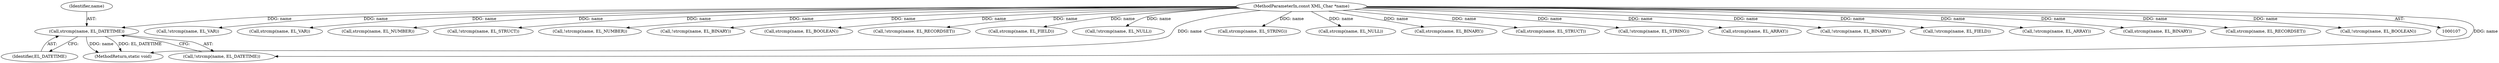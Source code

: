 digraph "0_php_b1bd4119bcafab6f9a8f84d92cd65eec3afeface@API" {
"1000174" [label="(Call,strcmp(name, EL_DATETIME))"];
"1000109" [label="(MethodParameterIn,const XML_Char *name)"];
"1000528" [label="(MethodReturn,static void)"];
"1000174" [label="(Call,strcmp(name, EL_DATETIME))"];
"1000496" [label="(Call,!strcmp(name, EL_VAR))"];
"1000497" [label="(Call,strcmp(name, EL_VAR))"];
"1000140" [label="(Call,strcmp(name, EL_NUMBER))"];
"1000159" [label="(Call,!strcmp(name, EL_STRUCT))"];
"1000139" [label="(Call,!strcmp(name, EL_NUMBER))"];
"1000173" [label="(Call,!strcmp(name, EL_DATETIME))"];
"1000212" [label="(Call,!strcmp(name, EL_BINARY))"];
"1000145" [label="(Call,strcmp(name, EL_BOOLEAN))"];
"1000164" [label="(Call,!strcmp(name, EL_RECORDSET))"];
"1000511" [label="(Call,strcmp(name, EL_FIELD))"];
"1000149" [label="(Call,!strcmp(name, EL_NULL))"];
"1000135" [label="(Call,strcmp(name, EL_STRING))"];
"1000150" [label="(Call,strcmp(name, EL_NULL))"];
"1000170" [label="(Call,strcmp(name, EL_BINARY))"];
"1000160" [label="(Call,strcmp(name, EL_STRUCT))"];
"1000134" [label="(Call,!strcmp(name, EL_STRING))"];
"1000155" [label="(Call,strcmp(name, EL_ARRAY))"];
"1000176" [label="(Identifier,EL_DATETIME)"];
"1000169" [label="(Call,!strcmp(name, EL_BINARY))"];
"1000510" [label="(Call,!strcmp(name, EL_FIELD))"];
"1000175" [label="(Identifier,name)"];
"1000154" [label="(Call,!strcmp(name, EL_ARRAY))"];
"1000213" [label="(Call,strcmp(name, EL_BINARY))"];
"1000109" [label="(MethodParameterIn,const XML_Char *name)"];
"1000165" [label="(Call,strcmp(name, EL_RECORDSET))"];
"1000144" [label="(Call,!strcmp(name, EL_BOOLEAN))"];
"1000174" -> "1000173"  [label="AST: "];
"1000174" -> "1000176"  [label="CFG: "];
"1000175" -> "1000174"  [label="AST: "];
"1000176" -> "1000174"  [label="AST: "];
"1000173" -> "1000174"  [label="CFG: "];
"1000174" -> "1000528"  [label="DDG: EL_DATETIME"];
"1000174" -> "1000528"  [label="DDG: name"];
"1000109" -> "1000174"  [label="DDG: name"];
"1000109" -> "1000107"  [label="AST: "];
"1000109" -> "1000528"  [label="DDG: name"];
"1000109" -> "1000134"  [label="DDG: name"];
"1000109" -> "1000135"  [label="DDG: name"];
"1000109" -> "1000139"  [label="DDG: name"];
"1000109" -> "1000140"  [label="DDG: name"];
"1000109" -> "1000144"  [label="DDG: name"];
"1000109" -> "1000145"  [label="DDG: name"];
"1000109" -> "1000149"  [label="DDG: name"];
"1000109" -> "1000150"  [label="DDG: name"];
"1000109" -> "1000154"  [label="DDG: name"];
"1000109" -> "1000155"  [label="DDG: name"];
"1000109" -> "1000159"  [label="DDG: name"];
"1000109" -> "1000160"  [label="DDG: name"];
"1000109" -> "1000164"  [label="DDG: name"];
"1000109" -> "1000165"  [label="DDG: name"];
"1000109" -> "1000169"  [label="DDG: name"];
"1000109" -> "1000170"  [label="DDG: name"];
"1000109" -> "1000173"  [label="DDG: name"];
"1000109" -> "1000212"  [label="DDG: name"];
"1000109" -> "1000213"  [label="DDG: name"];
"1000109" -> "1000496"  [label="DDG: name"];
"1000109" -> "1000497"  [label="DDG: name"];
"1000109" -> "1000510"  [label="DDG: name"];
"1000109" -> "1000511"  [label="DDG: name"];
}
